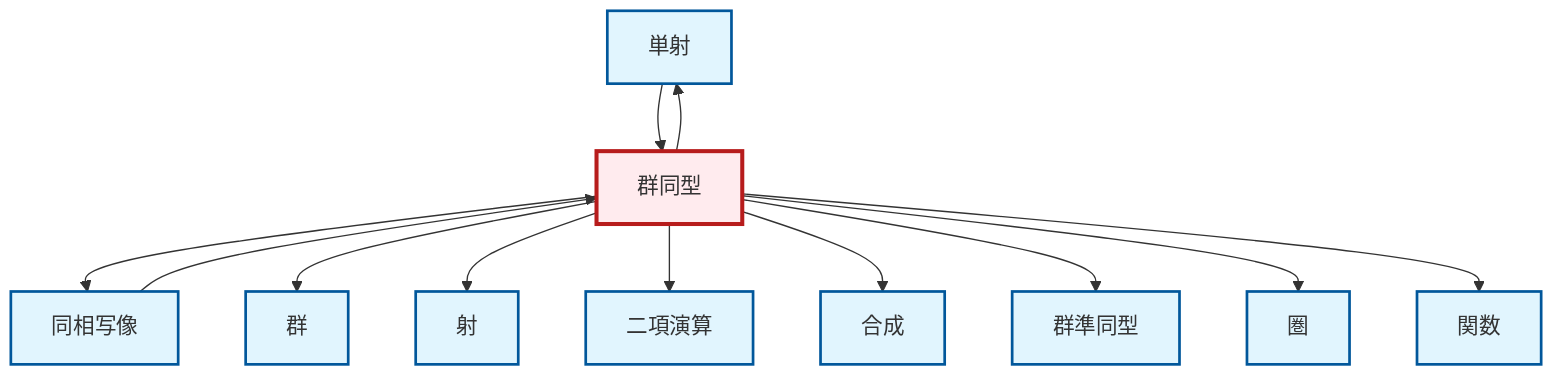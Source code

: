 graph TD
    classDef definition fill:#e1f5fe,stroke:#01579b,stroke-width:2px
    classDef theorem fill:#f3e5f5,stroke:#4a148c,stroke-width:2px
    classDef axiom fill:#fff3e0,stroke:#e65100,stroke-width:2px
    classDef example fill:#e8f5e9,stroke:#1b5e20,stroke-width:2px
    classDef current fill:#ffebee,stroke:#b71c1c,stroke-width:3px
    def-monomorphism["単射"]:::definition
    def-group["群"]:::definition
    def-category["圏"]:::definition
    def-homeomorphism["同相写像"]:::definition
    def-homomorphism["群準同型"]:::definition
    def-binary-operation["二項演算"]:::definition
    def-composition["合成"]:::definition
    def-morphism["射"]:::definition
    def-function["関数"]:::definition
    def-isomorphism["群同型"]:::definition
    def-monomorphism --> def-isomorphism
    def-isomorphism --> def-monomorphism
    def-isomorphism --> def-homeomorphism
    def-isomorphism --> def-group
    def-homeomorphism --> def-isomorphism
    def-isomorphism --> def-morphism
    def-isomorphism --> def-binary-operation
    def-isomorphism --> def-composition
    def-isomorphism --> def-homomorphism
    def-isomorphism --> def-category
    def-isomorphism --> def-function
    class def-isomorphism current
